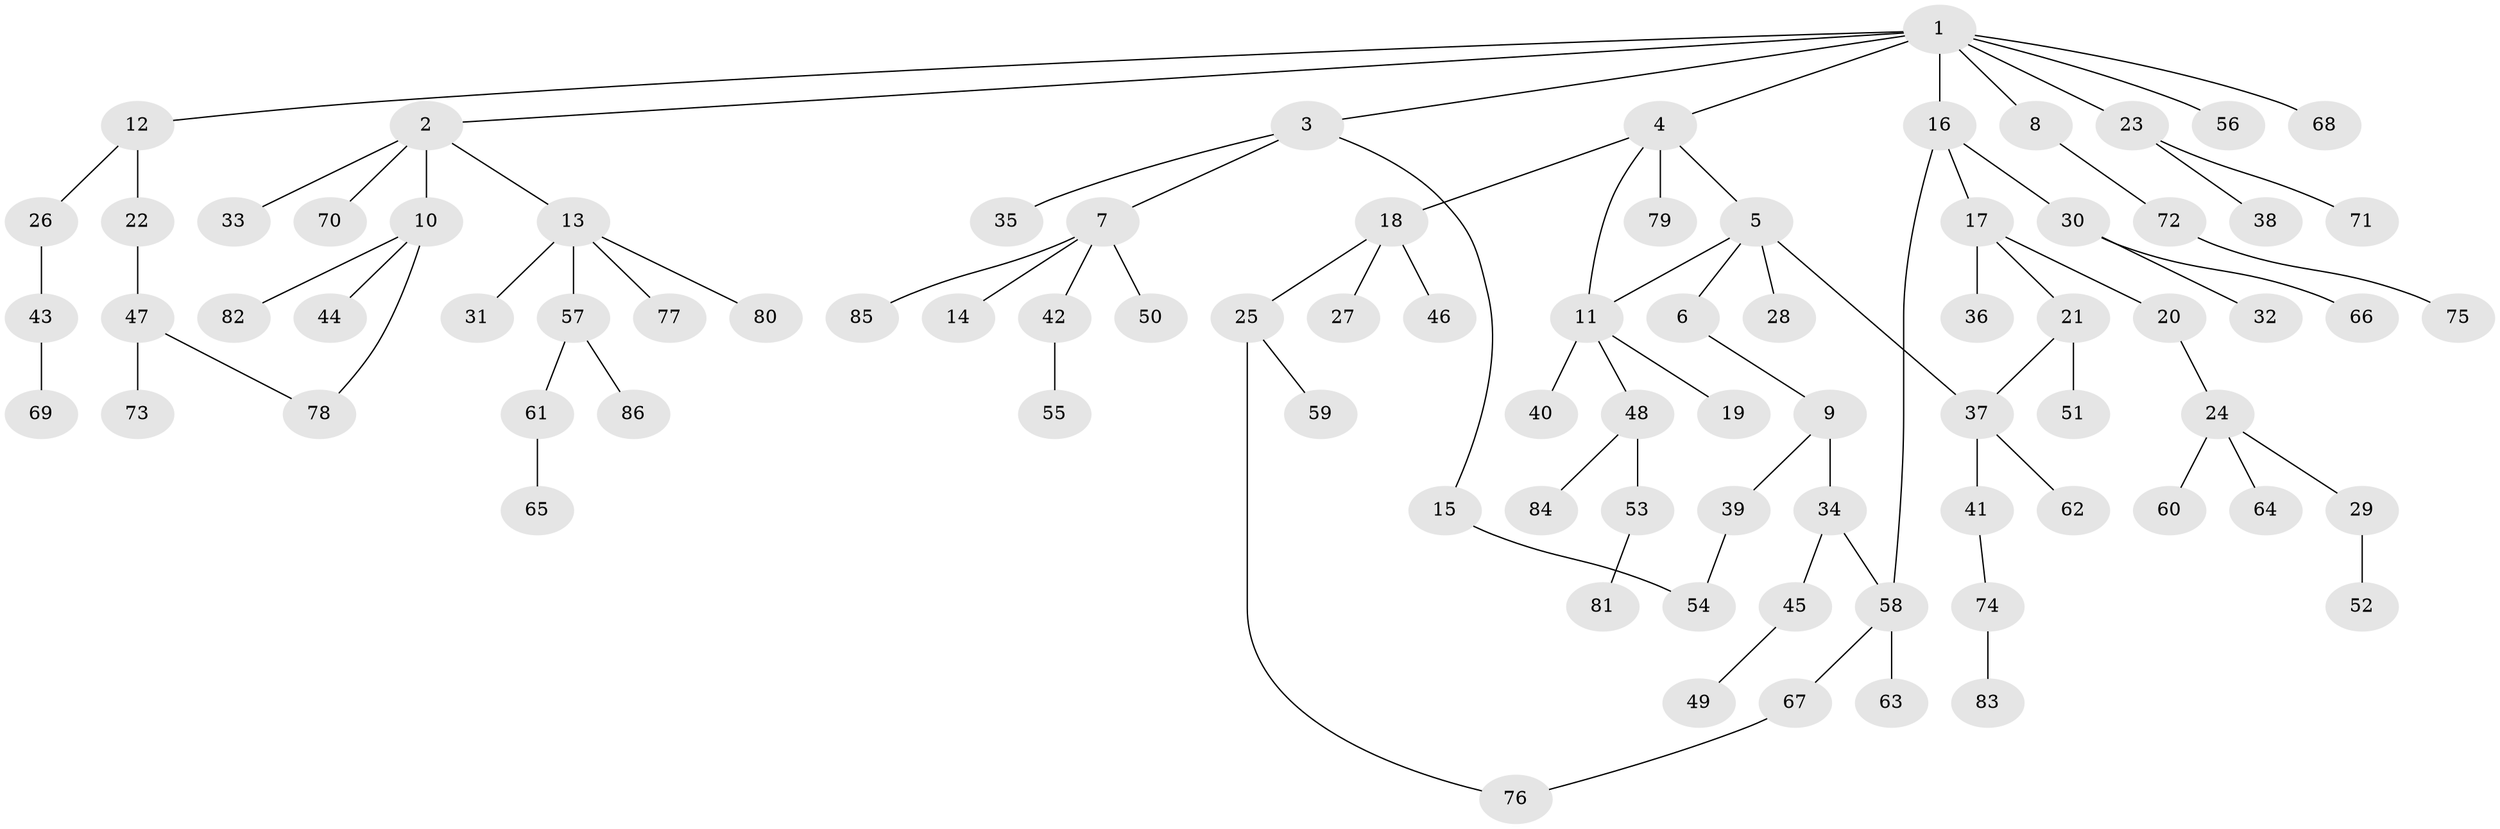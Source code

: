 // Generated by graph-tools (version 1.1) at 2025/01/03/09/25 03:01:08]
// undirected, 86 vertices, 91 edges
graph export_dot {
graph [start="1"]
  node [color=gray90,style=filled];
  1;
  2;
  3;
  4;
  5;
  6;
  7;
  8;
  9;
  10;
  11;
  12;
  13;
  14;
  15;
  16;
  17;
  18;
  19;
  20;
  21;
  22;
  23;
  24;
  25;
  26;
  27;
  28;
  29;
  30;
  31;
  32;
  33;
  34;
  35;
  36;
  37;
  38;
  39;
  40;
  41;
  42;
  43;
  44;
  45;
  46;
  47;
  48;
  49;
  50;
  51;
  52;
  53;
  54;
  55;
  56;
  57;
  58;
  59;
  60;
  61;
  62;
  63;
  64;
  65;
  66;
  67;
  68;
  69;
  70;
  71;
  72;
  73;
  74;
  75;
  76;
  77;
  78;
  79;
  80;
  81;
  82;
  83;
  84;
  85;
  86;
  1 -- 2;
  1 -- 3;
  1 -- 4;
  1 -- 8;
  1 -- 12;
  1 -- 16;
  1 -- 23;
  1 -- 56;
  1 -- 68;
  2 -- 10;
  2 -- 13;
  2 -- 33;
  2 -- 70;
  3 -- 7;
  3 -- 15;
  3 -- 35;
  4 -- 5;
  4 -- 18;
  4 -- 79;
  4 -- 11;
  5 -- 6;
  5 -- 11;
  5 -- 28;
  5 -- 37;
  6 -- 9;
  7 -- 14;
  7 -- 42;
  7 -- 50;
  7 -- 85;
  8 -- 72;
  9 -- 34;
  9 -- 39;
  10 -- 44;
  10 -- 82;
  10 -- 78;
  11 -- 19;
  11 -- 40;
  11 -- 48;
  12 -- 22;
  12 -- 26;
  13 -- 31;
  13 -- 57;
  13 -- 77;
  13 -- 80;
  15 -- 54;
  16 -- 17;
  16 -- 30;
  16 -- 58;
  17 -- 20;
  17 -- 21;
  17 -- 36;
  18 -- 25;
  18 -- 27;
  18 -- 46;
  20 -- 24;
  21 -- 51;
  21 -- 37;
  22 -- 47;
  23 -- 38;
  23 -- 71;
  24 -- 29;
  24 -- 60;
  24 -- 64;
  25 -- 59;
  25 -- 76;
  26 -- 43;
  29 -- 52;
  30 -- 32;
  30 -- 66;
  34 -- 45;
  34 -- 58;
  37 -- 41;
  37 -- 62;
  39 -- 54;
  41 -- 74;
  42 -- 55;
  43 -- 69;
  45 -- 49;
  47 -- 73;
  47 -- 78;
  48 -- 53;
  48 -- 84;
  53 -- 81;
  57 -- 61;
  57 -- 86;
  58 -- 63;
  58 -- 67;
  61 -- 65;
  67 -- 76;
  72 -- 75;
  74 -- 83;
}

